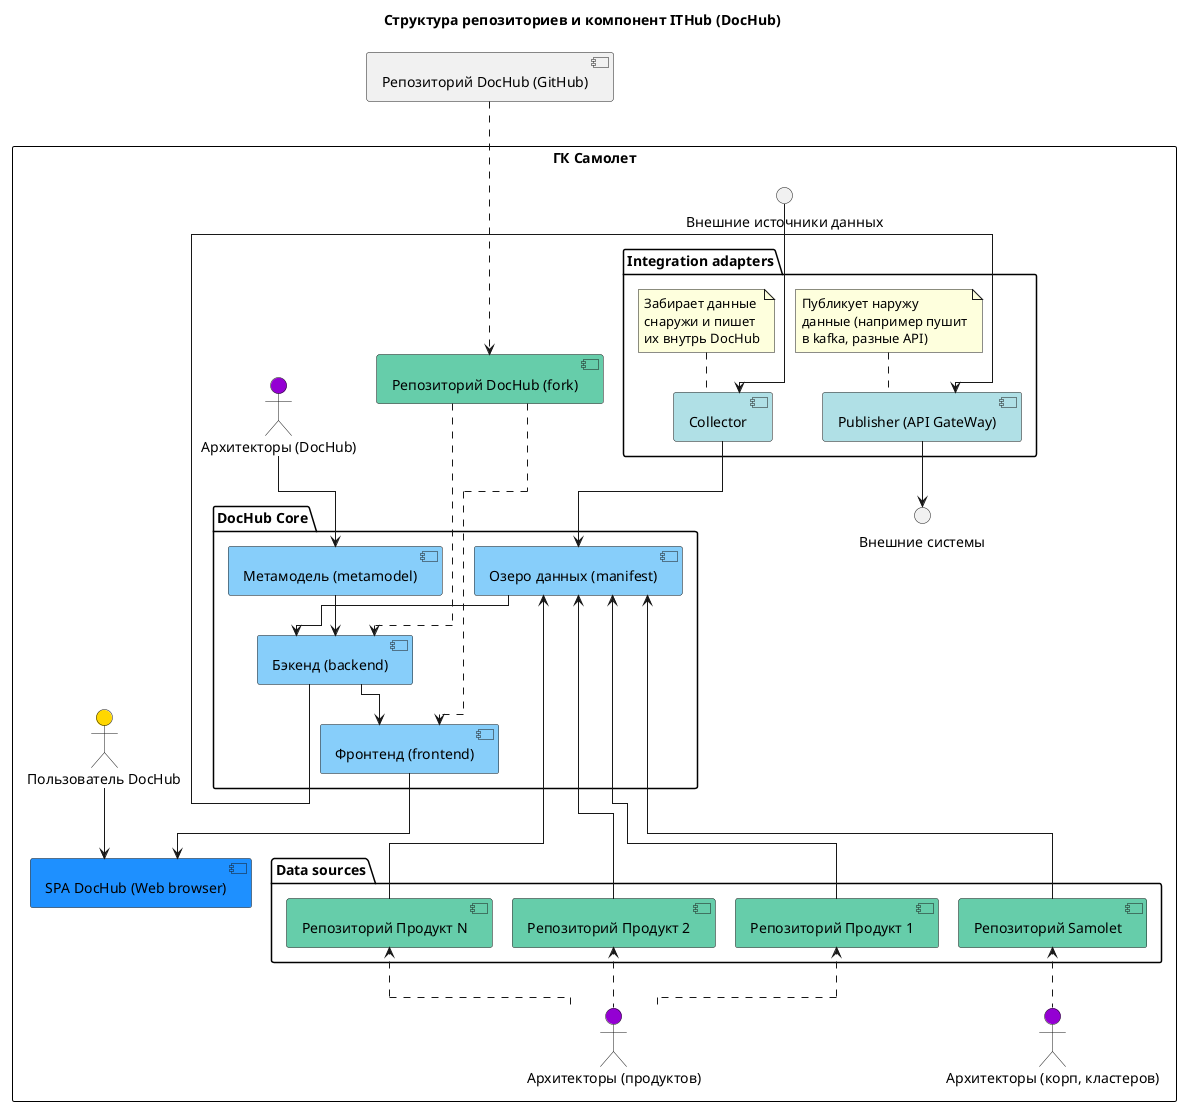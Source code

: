 @startuml

    !pragma layout elk
    title Структура репозиториев и компонент ITHub (DocHub)

    [Репозиторий DocHub (GitHub)] as dochub 

    rectangle "ГК Самолет" {
        actor "Архитекторы (DocHub)" as matamodel_arch #9400D3
        actor "Архитекторы (корп, кластеров)" as cluster_arch #9400D3
        actor "Архитекторы (продуктов)" as product_arch #9400D3

        actor "Пользователь DocHub" as user  #FFD700

        
        [Репозиторий DocHub (fork)] as dochubfork #66CDAA
        [SPA DocHub (Web browser)] as spa #1E90FF

        package "DocHub Core" {
            [Фронтенд (frontend)] as frontend #87CEFA
            [Бэкенд (backend)] as backend #87CEFA    
            [Озеро данных (manifest)] as manifest #87CEFA
            [Метамодель (metamodel)] as metamodel #87CEFA
        }

        package "Data sources" {
            [Репозиторий Samolet] as samolet #66CDAA
            [Репозиторий Продукт 1] as product1 #66CDAA
            [Репозиторий Продукт 2] as product2 #66CDAA
            [Репозиторий Продукт N] as productn #66CDAA
        }

        interface "Внешние системы" as ext_sys
        interface "Внешние источники данных" as ext_source

        package "Integration adapters" {
            [Collector] as collector #B0E0E6
            note left of collector
            Забирает данные
            снаружи и пишет
            их внутрь DocHub
            end note

            [Publisher (API GateWay)] as publisher #B0E0E6
            note left of publisher
            Публикует наружу
            данные (например пушит
            в kafka, разные API)
            end note
        }

        dochub ..> dochubfork
        dochubfork ..> frontend
        dochubfork ..> backend
        metamodel --> backend
        manifest --> backend
        backend --> publisher
        collector --> manifest
        backend --> frontend
        frontend --> spa
        ext_source -down--> collector
        publisher --> ext_sys
        

        samolet -up--> manifest
        product1 -up--> manifest
        product2 -up--> manifest
        productn -up--> manifest

        matamodel_arch --> metamodel
        cluster_arch -up..> samolet
        product_arch -up..> product1
        product_arch -up..> product2
        product_arch -up..> productn

        user --> spa
    }

@enduml